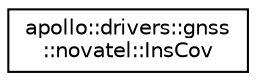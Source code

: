 digraph "Graphical Class Hierarchy"
{
  edge [fontname="Helvetica",fontsize="10",labelfontname="Helvetica",labelfontsize="10"];
  node [fontname="Helvetica",fontsize="10",shape=record];
  rankdir="LR";
  Node1 [label="apollo::drivers::gnss\l::novatel::InsCov",height=0.2,width=0.4,color="black", fillcolor="white", style="filled",URL="$structapollo_1_1drivers_1_1gnss_1_1novatel_1_1InsCov.html"];
}
